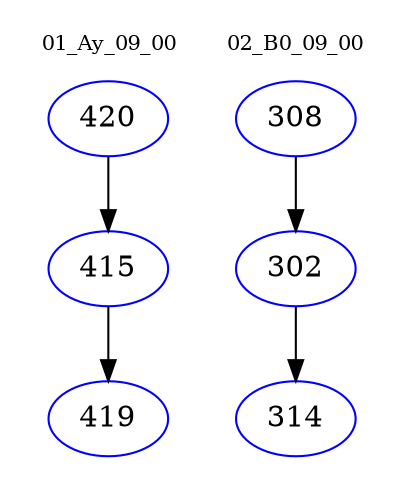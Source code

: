 digraph{
subgraph cluster_0 {
color = white
label = "01_Ay_09_00";
fontsize=10;
T0_420 [label="420", color="blue"]
T0_420 -> T0_415 [color="black"]
T0_415 [label="415", color="blue"]
T0_415 -> T0_419 [color="black"]
T0_419 [label="419", color="blue"]
}
subgraph cluster_1 {
color = white
label = "02_B0_09_00";
fontsize=10;
T1_308 [label="308", color="blue"]
T1_308 -> T1_302 [color="black"]
T1_302 [label="302", color="blue"]
T1_302 -> T1_314 [color="black"]
T1_314 [label="314", color="blue"]
}
}
